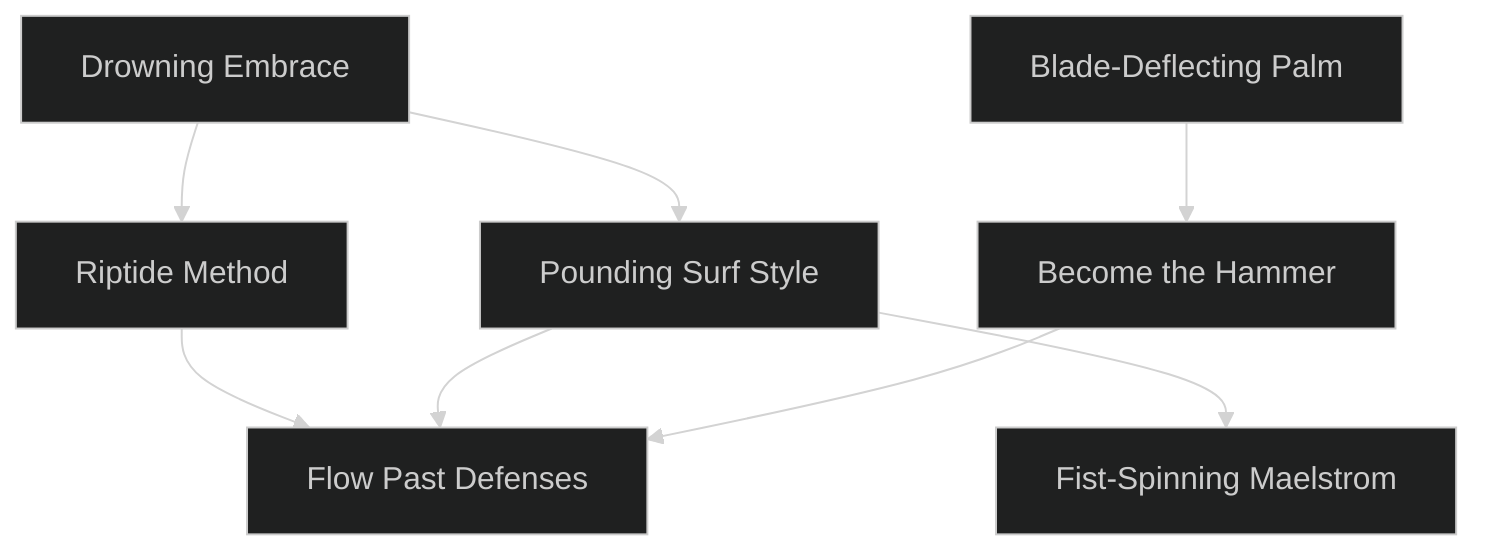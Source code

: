 ---
config:
  theme: dark
---
flowchart TD

    drowning_embrace[Drowning Embrace]
    click drowning_embrace callback "
        Drowning Embrace<br>
        <br>
        Cost: 1 mote<br>
        Duration: Instant<br>
        Type: Supplemental<br>
        Minimum Brawl: 2<br>
        Minimum Essence: 2<br>
        Prerequisite Charms: None<br>
        <br>
        The victims of this Charm drown on dry land, locked
        into a fierce clinch with the Exalt. Survivors of the
        assault actually cough up water from their lungs. This
        Charm must be used in conjunction with a clinch attack
        against the target. The Dragon-Blooded's clinch does
        lethal rather than bashing damage. For each successive
        turn the clinch is maintained and this Charm is invoked,
        the clinch does an additional + 1L damage. Stopping the
        use of this Charm for even a turn will reset the damage of
        the clinch to normal.
        "

    riptide_method[Riptide Method]
    drowning_embrace --> riptide_method
    click riptide_method callback "
        Riptide Method<br>
        <br>
        Cost: 1 mote per attack/foe<br>
        Duration: One turn<br>
        Type: Extra Action<br>
        Minimum Brawl: 4<br>
        Minimum Essence: 2<br>
        Prerequisite Charms: Drowning Embrace<br>
        <br>
        A brawler using this Charm is capable of wrestling up
        to four opponents at once — theoretically, one for each
        limb, though combatants of particularly large girth may
        simply immobilize opponents with their bulk.
        The Exalt's player makes Dexterity + Brawl rolls to
        initiate the attacks, which must be clinches or holds. Each
        attack costs a single mote, each must be made against a
        different target, and the Exalt may not make more than four
        such attacks. The targets may dodge or parry as normal,
        meaning that some may escape while others may not.
        In subsequent turns, the Dragon-Blood may, after
        initiative is rolled but before anyone acts, spend Essence to
        keep this Charm active. Again, the cost is 1 mote per
        already-restrained victim per turn. If the character has less
        than four victims and others are still within reach, then on
        his action, he may pay more motes and attempt to put them
        in clinches or holds.
        If the Exalt does not pay the motes of Essence each
        turn to maintain the assault, then he must let some of the
        grappled opponents free. The Dragon-Blood may not
        move while using this Charm after the initial assault — his
        Victims must come to him.
        "

    pounding_surf_style[Pounding Surf Style]
    drowning_embrace --> pounding_surf_style
    click pounding_surf_style callback "
        Pounding Surf Style<br>
        <br>
        Cost: 1 mote<br>
        Duration: Instant<br>
        Type: Supplemental<br>
        Minimum Brawl: 2<br>
        Minimum Essence: 1<br>
        Prerequisite Charms: Drowning Embrace<br>
        <br>
        Not even the Blessed Isle is immune to the inexorable
        power of water, as it is slowly shaped over the eons
        by the pounding of the waves. A Dragon-Blood emulates
        the repeated crashing of the surf with this style, wearing
        down the protection of his foe's armor with a flurry of
        blows. The Exalt makes a Brawl attack. Damage for the
        first such attack that lands ignores one point of the
        target's soak. If the character uses this Charm and strikes
        the target again later in the scene, each successive such
        blow ignores a an additional point of soak. Thus, on the
        second successful attack, the character would be at -2
        soak and on the third attack, -3. The target's armor is not
        physically damaged, just temporarily compromised to the
        benefit of the attacking Dragon-Blood— no other at
        -tackers gain this benefit, and the armor penalties do not
        last past the end of the scene.
        "

    fist_spinning_maelstrom[Fist-Spinning Maelstrom]
    pounding_surf_style --> fist_spinning_maelstrom
    click fist_spinning_maelstrom callback "
        Fist-Spinning Maelstrom<br>
        <br>
        Cost: 2 motes per attack, 1 Willpower<br>
        Duration: Instant<br>
        Type: Extra Actions<br>
        Minimum Brawl: 4<br>
        Minimum Essence: 2<br>
        Prerequisite Charms: Pounding Surf Style<br>
        <br>
        A Dragon-Blood using this Charm attacks her enemies to
        all sides with lightning-quick, accurate strikes. Each extra attack
        costs 2 motes. The Exalt must be facing multiple opponents, and
        she must attack each opponent at least once. She cannot launch
        more attacks in a turn than she has dots of Brawl.
        "

    blade_deflecting_palm[Blade-Deflecting Palm]
    click blade_deflecting_palm callback "
        Blade-Deflecting Palm<br>
        <br>
        Cost: 1 mote<br>
        Duration: Instant<br>
        Type: Reflexive<br>
        Minimum Brawl: 3<br>
        Minimum Essence: 1<br>
        Prerequisite Charms: None<br>
        <br>
        The average street brawler quickly falls back before any
        sharp pointy object waved at him. A true student of the art,
        however, can turn aside armed blows without dismay. Upon
        activating this Charm, the user may parry any incoming
        brawl, martial arts or melee attacks with his Brawl, including
        specialties, and with no penalty or harm for fighting unarmed.
        "

    become_the_hammer[Become the Hammer]
    blade_deflecting_palm --> become_the_hammer
    click become_the_hammer callback "
        Become the Hammer<br>
        <br>
        Cost: 1 mote<br>
        Duration: Instant<br>
        Type: Supplemental<br>
        Minimum Brawl: 3<br>
        Minimum Essence: 2<br>
        Prerequisite Charms: Blade-Deflecting Palm<br>
        <br>
        This Charm turns the Dragon-Blood's brawling strikes into
        deadly, crushing blows that are extremely difficult for an unarmed
        opponent to turn aside. A punch or kick delivered with
        this Charm does lethal damage rather than bashing and is treated
        as an attack with a weapon for the purpose of parrying. As usual,
        additional strikes made using this Charm during the same turn
        require that the Essence cost of the Charm be paid again.
        "

    flow_past_defences[Flow Past Defenses]
    riptide_method --> flow_past_defences
    pounding_surf_style --> flow_past_defences
    become_the_hammer --> flow_past_defences
    click flow_past_defences callback "
        Flow Past Defenses<br>
        <br>
        Cost: 2 motes + 1 mote each additional turn<br>
        Duration: One turn<br>
        Type: Supplemental<br>
        Minimum Brawl: 5<br>
        Minimum Essence: 2<br>
        Prerequisite Charms: Riptide Method Pounding Surf Style, Become the Hammer<br>
        <br>
        A master brawler unafraid to go toe to toe with a powerful
        enemy can use this Charm to aid her allies' attacks. While
        applying a hold to her foe, she exposes him to greater harm
        while keeping her own limbs more or less out of the way.
        After the Exalt makes a successful hold attack, she may
        use her extra successes on that roll to reduce her enemy's
        lethal and bashing soak totals by that amount until her next
        action or until the enemy breaks the hold. The result may be
        maintained through additional turns by paying two additional
        motes. Once each turn the hold is maintained, the
        Dragon-Blood's player may roll her character's Essence. Every
        success on this roll further reduces the target's soak by a point.
        The Exalt is not normally harmed by attacks aimed at the held
        foe, although a botched attack may still injure her.
        "